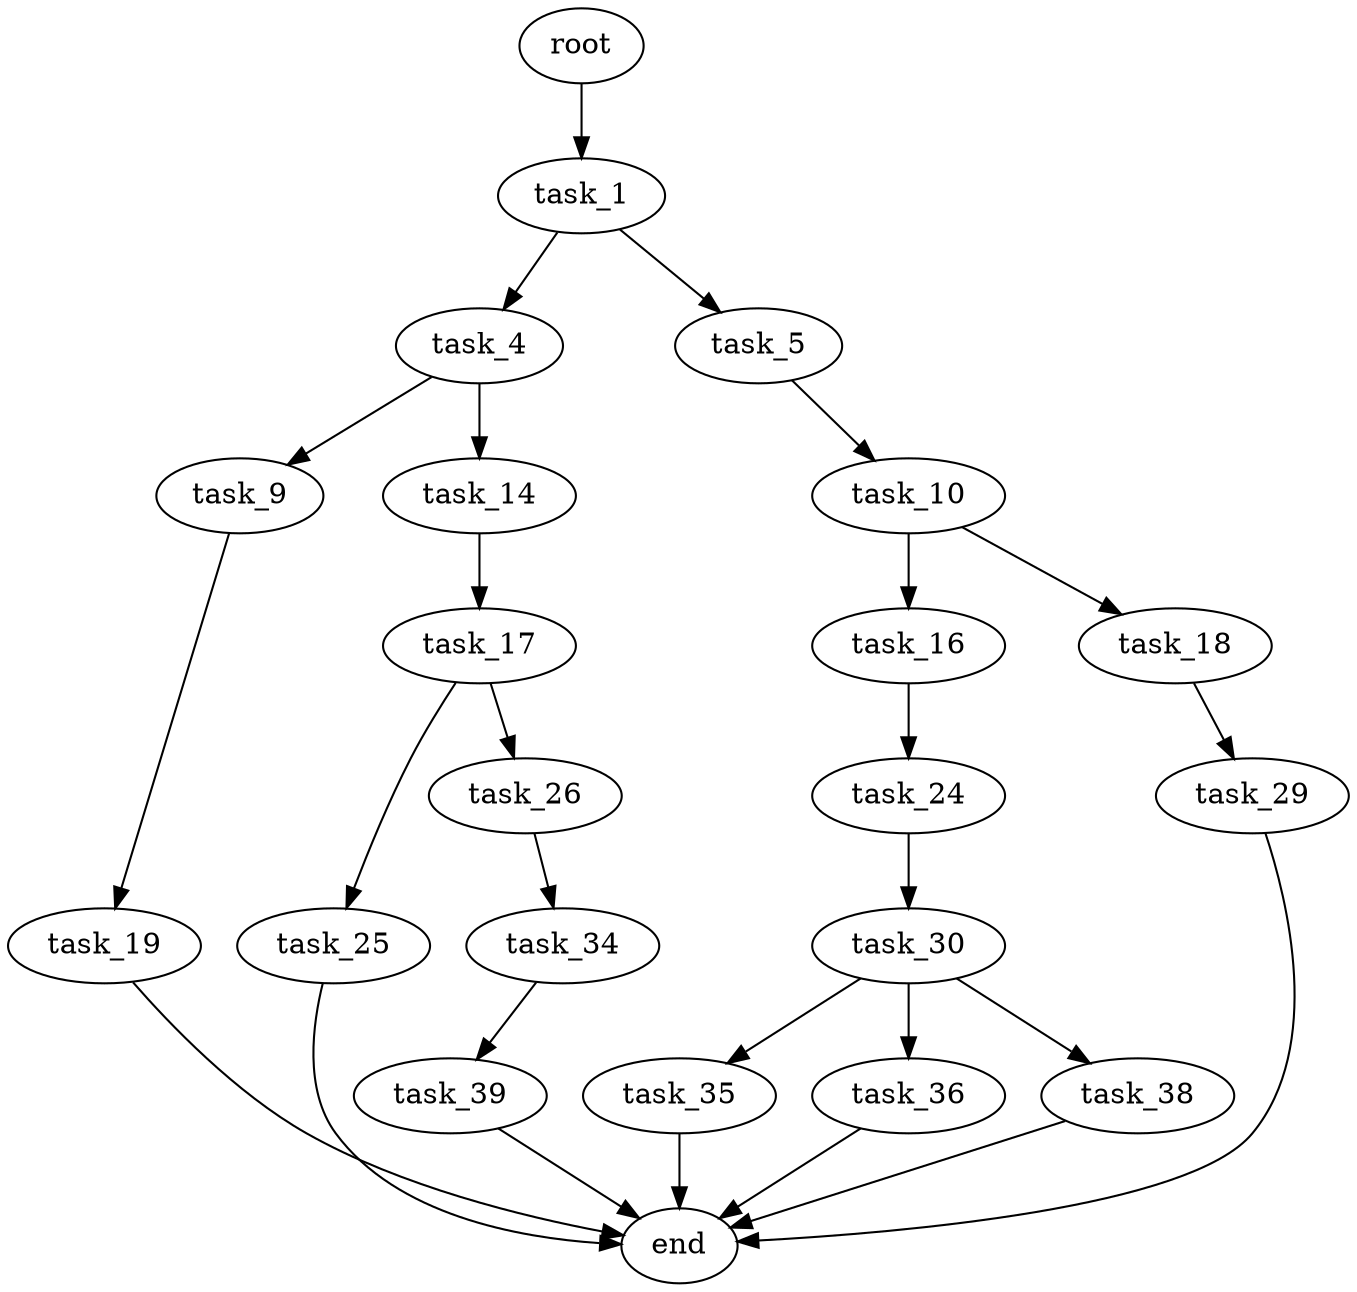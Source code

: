 digraph G {
  root [size="0.000000"];
  task_1 [size="28991029248.000000"];
  task_4 [size="13405757829.000000"];
  task_5 [size="1429621022.000000"];
  task_9 [size="205208156076.000000"];
  task_10 [size="442048792311.000000"];
  task_14 [size="35447265306.000000"];
  task_16 [size="134217728000.000000"];
  task_17 [size="134217728000.000000"];
  task_18 [size="55580925029.000000"];
  task_19 [size="658764728076.000000"];
  task_24 [size="39867732927.000000"];
  task_25 [size="368293445632.000000"];
  task_26 [size="1387624717278.000000"];
  task_29 [size="7177660104.000000"];
  task_30 [size="97792392334.000000"];
  task_34 [size="10318665480.000000"];
  task_35 [size="231928233984.000000"];
  task_36 [size="1369832527162.000000"];
  task_38 [size="204007895170.000000"];
  task_39 [size="16030534338.000000"];
  end [size="0.000000"];

  root -> task_1 [size="1.000000"];
  task_1 -> task_4 [size="75497472.000000"];
  task_1 -> task_5 [size="75497472.000000"];
  task_4 -> task_9 [size="679477248.000000"];
  task_4 -> task_14 [size="679477248.000000"];
  task_5 -> task_10 [size="33554432.000000"];
  task_9 -> task_19 [size="209715200.000000"];
  task_10 -> task_16 [size="838860800.000000"];
  task_10 -> task_18 [size="838860800.000000"];
  task_14 -> task_17 [size="679477248.000000"];
  task_16 -> task_24 [size="209715200.000000"];
  task_17 -> task_25 [size="209715200.000000"];
  task_17 -> task_26 [size="209715200.000000"];
  task_18 -> task_29 [size="209715200.000000"];
  task_19 -> end [size="1.000000"];
  task_24 -> task_30 [size="679477248.000000"];
  task_25 -> end [size="1.000000"];
  task_26 -> task_34 [size="838860800.000000"];
  task_29 -> end [size="1.000000"];
  task_30 -> task_35 [size="75497472.000000"];
  task_30 -> task_36 [size="75497472.000000"];
  task_30 -> task_38 [size="75497472.000000"];
  task_34 -> task_39 [size="301989888.000000"];
  task_35 -> end [size="1.000000"];
  task_36 -> end [size="1.000000"];
  task_38 -> end [size="1.000000"];
  task_39 -> end [size="1.000000"];
}
